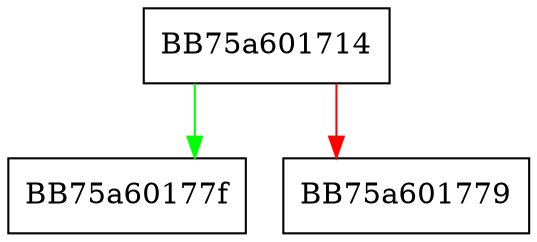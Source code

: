 digraph get_vendor_id {
  node [shape="box"];
  graph [splines=ortho];
  BB75a601714 -> BB75a60177f [color="green"];
  BB75a601714 -> BB75a601779 [color="red"];
}